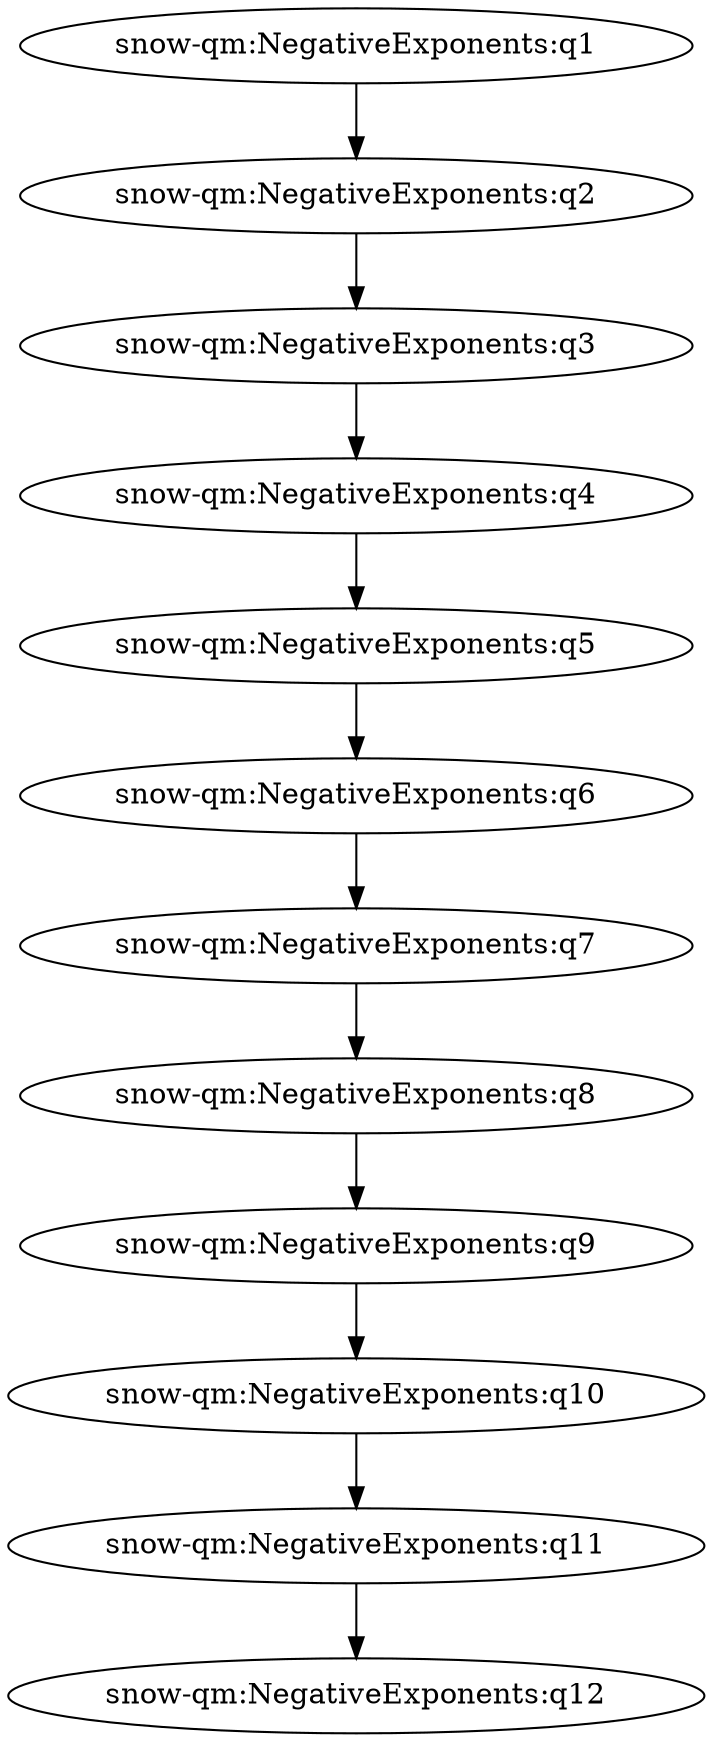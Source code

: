 digraph {
"snow-qm:NegativeExponents:q1";
"snow-qm:NegativeExponents:q2";
"snow-qm:NegativeExponents:q1" -> "snow-qm:NegativeExponents:q2";
"snow-qm:NegativeExponents:q3";
"snow-qm:NegativeExponents:q2" -> "snow-qm:NegativeExponents:q3";
"snow-qm:NegativeExponents:q4";
"snow-qm:NegativeExponents:q3" -> "snow-qm:NegativeExponents:q4";
"snow-qm:NegativeExponents:q5";
"snow-qm:NegativeExponents:q4" -> "snow-qm:NegativeExponents:q5";
"snow-qm:NegativeExponents:q6";
"snow-qm:NegativeExponents:q5" -> "snow-qm:NegativeExponents:q6";
"snow-qm:NegativeExponents:q7";
"snow-qm:NegativeExponents:q6" -> "snow-qm:NegativeExponents:q7";
"snow-qm:NegativeExponents:q8";
"snow-qm:NegativeExponents:q7" -> "snow-qm:NegativeExponents:q8";
"snow-qm:NegativeExponents:q9";
"snow-qm:NegativeExponents:q8" -> "snow-qm:NegativeExponents:q9";
"snow-qm:NegativeExponents:q10";
"snow-qm:NegativeExponents:q9" -> "snow-qm:NegativeExponents:q10";
"snow-qm:NegativeExponents:q11";
"snow-qm:NegativeExponents:q10" -> "snow-qm:NegativeExponents:q11";
"snow-qm:NegativeExponents:q12";
"snow-qm:NegativeExponents:q11" -> "snow-qm:NegativeExponents:q12";
}
